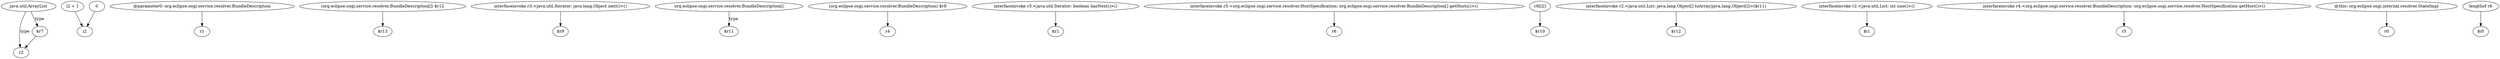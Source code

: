 digraph g {
0[label="java.util.ArrayList"]
1[label="r2"]
0->1[label="type"]
2[label="$r7"]
2->1[label=""]
3[label="i2 + 1"]
4[label="i2"]
3->4[label=""]
5[label="@parameter0: org.eclipse.osgi.service.resolver.BundleDescription"]
6[label="r1"]
5->6[label=""]
7[label="(org.eclipse.osgi.service.resolver.BundleDescription[]) $r12"]
8[label="$r13"]
7->8[label=""]
9[label="interfaceinvoke r3.<java.util.Iterator: java.lang.Object next()>()"]
10[label="$r9"]
9->10[label=""]
11[label="org.eclipse.osgi.service.resolver.BundleDescription[]"]
12[label="$r11"]
11->12[label="type"]
13[label="(org.eclipse.osgi.service.resolver.BundleDescription) $r9"]
14[label="r4"]
13->14[label=""]
15[label="interfaceinvoke r3.<java.util.Iterator: boolean hasNext()>()"]
16[label="$z1"]
15->16[label=""]
17[label="interfaceinvoke r5.<org.eclipse.osgi.service.resolver.HostSpecification: org.eclipse.osgi.service.resolver.BundleDescription[] getHosts()>()"]
18[label="r6"]
17->18[label=""]
19[label="0"]
19->4[label=""]
20[label="r6[i2]"]
21[label="$r10"]
20->21[label=""]
22[label="interfaceinvoke r2.<java.util.List: java.lang.Object[] toArray(java.lang.Object[])>($r11)"]
23[label="$r12"]
22->23[label=""]
0->2[label="type"]
24[label="interfaceinvoke r2.<java.util.List: int size()>()"]
25[label="$i1"]
24->25[label=""]
26[label="interfaceinvoke r4.<org.eclipse.osgi.service.resolver.BundleDescription: org.eclipse.osgi.service.resolver.HostSpecification getHost()>()"]
27[label="r5"]
26->27[label=""]
28[label="@this: org.eclipse.osgi.internal.resolver.StateImpl"]
29[label="r0"]
28->29[label=""]
30[label="lengthof r6"]
31[label="$i0"]
30->31[label=""]
}